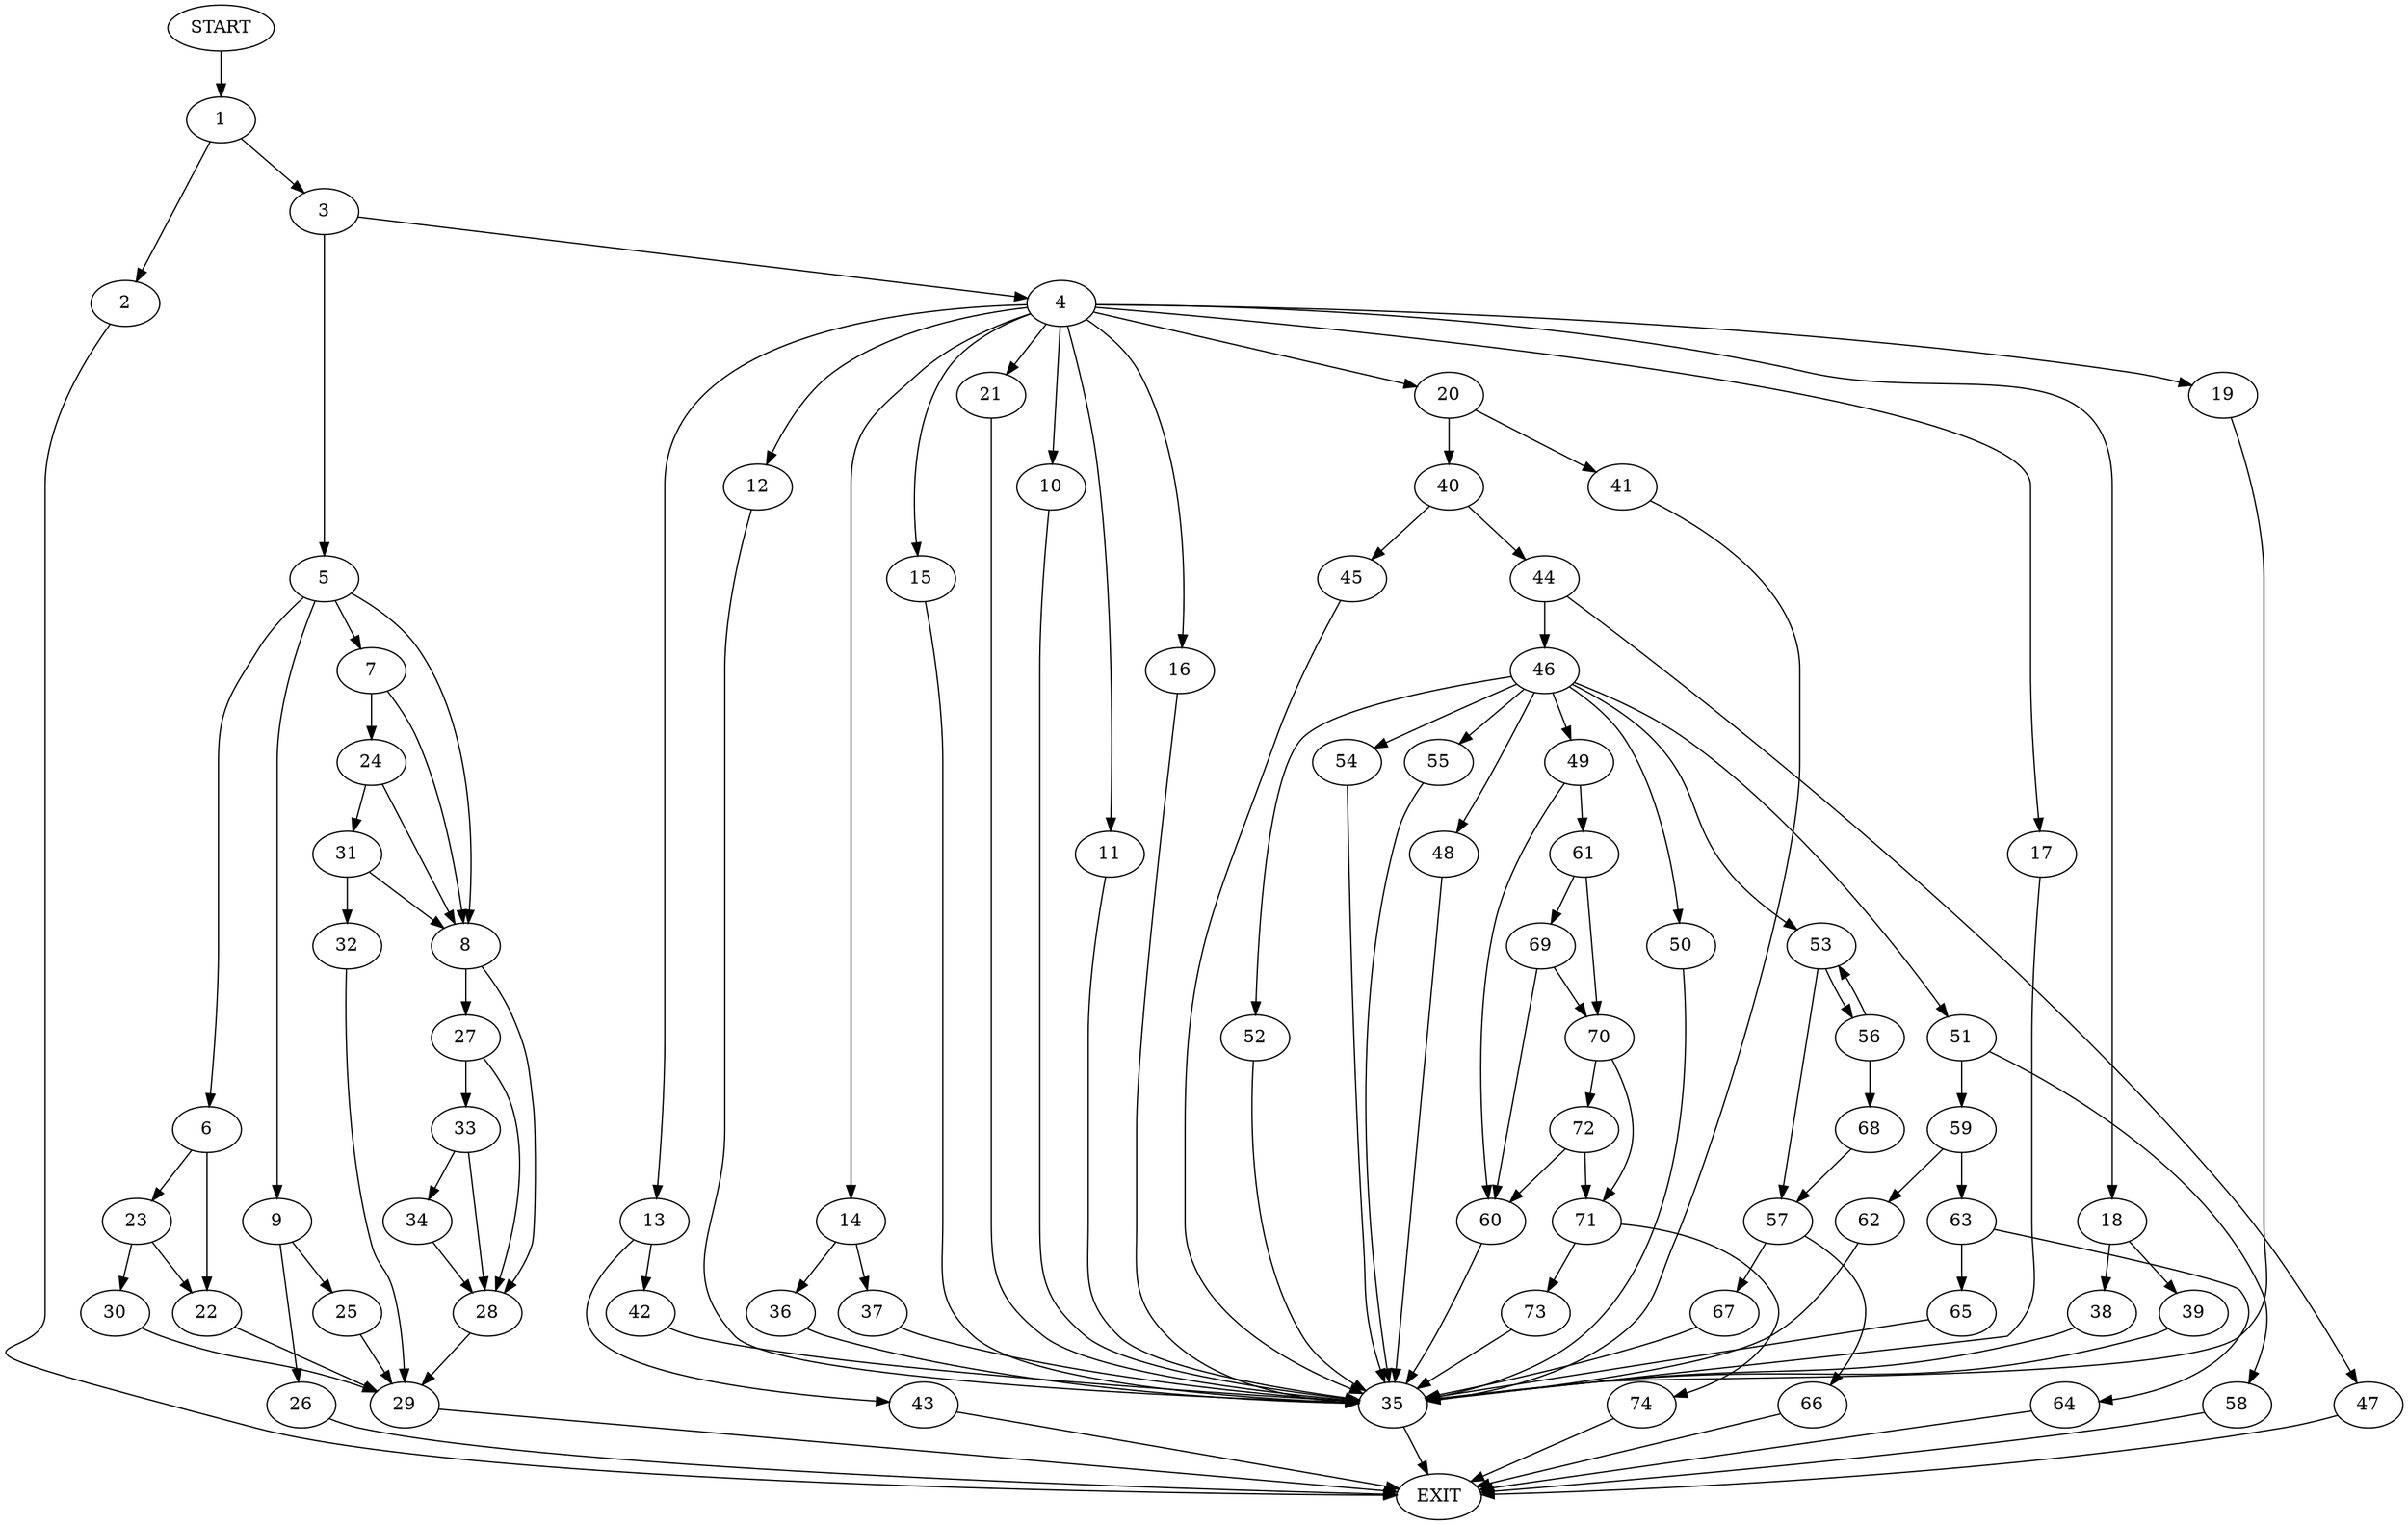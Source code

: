 digraph {
0 [label="START"]
75 [label="EXIT"]
0 -> 1
1 -> 2
1 -> 3
2 -> 75
3 -> 4
3 -> 5
5 -> 6
5 -> 7
5 -> 8
5 -> 9
4 -> 10
4 -> 11
4 -> 12
4 -> 13
4 -> 14
4 -> 15
4 -> 16
4 -> 17
4 -> 18
4 -> 19
4 -> 20
4 -> 21
6 -> 22
6 -> 23
7 -> 24
7 -> 8
9 -> 25
9 -> 26
8 -> 27
8 -> 28
26 -> 75
25 -> 29
29 -> 75
23 -> 30
23 -> 22
22 -> 29
30 -> 29
24 -> 31
24 -> 8
31 -> 32
31 -> 8
32 -> 29
28 -> 29
27 -> 33
27 -> 28
33 -> 34
33 -> 28
34 -> 28
10 -> 35
15 -> 35
19 -> 35
21 -> 35
14 -> 36
14 -> 37
16 -> 35
12 -> 35
18 -> 38
18 -> 39
17 -> 35
20 -> 40
20 -> 41
11 -> 35
13 -> 42
13 -> 43
35 -> 75
39 -> 35
38 -> 35
36 -> 35
37 -> 35
41 -> 35
40 -> 44
40 -> 45
45 -> 35
44 -> 46
44 -> 47
46 -> 48
46 -> 49
46 -> 50
46 -> 51
46 -> 52
46 -> 53
46 -> 54
46 -> 55
47 -> 75
50 -> 35
53 -> 56
53 -> 57
52 -> 35
48 -> 35
55 -> 35
54 -> 35
51 -> 58
51 -> 59
49 -> 60
49 -> 61
58 -> 75
59 -> 62
59 -> 63
62 -> 35
63 -> 64
63 -> 65
64 -> 75
65 -> 35
57 -> 66
57 -> 67
56 -> 53
56 -> 68
68 -> 57
67 -> 35
66 -> 75
60 -> 35
61 -> 69
61 -> 70
70 -> 71
70 -> 72
69 -> 60
69 -> 70
72 -> 60
72 -> 71
71 -> 73
71 -> 74
73 -> 35
74 -> 75
43 -> 75
42 -> 35
}

